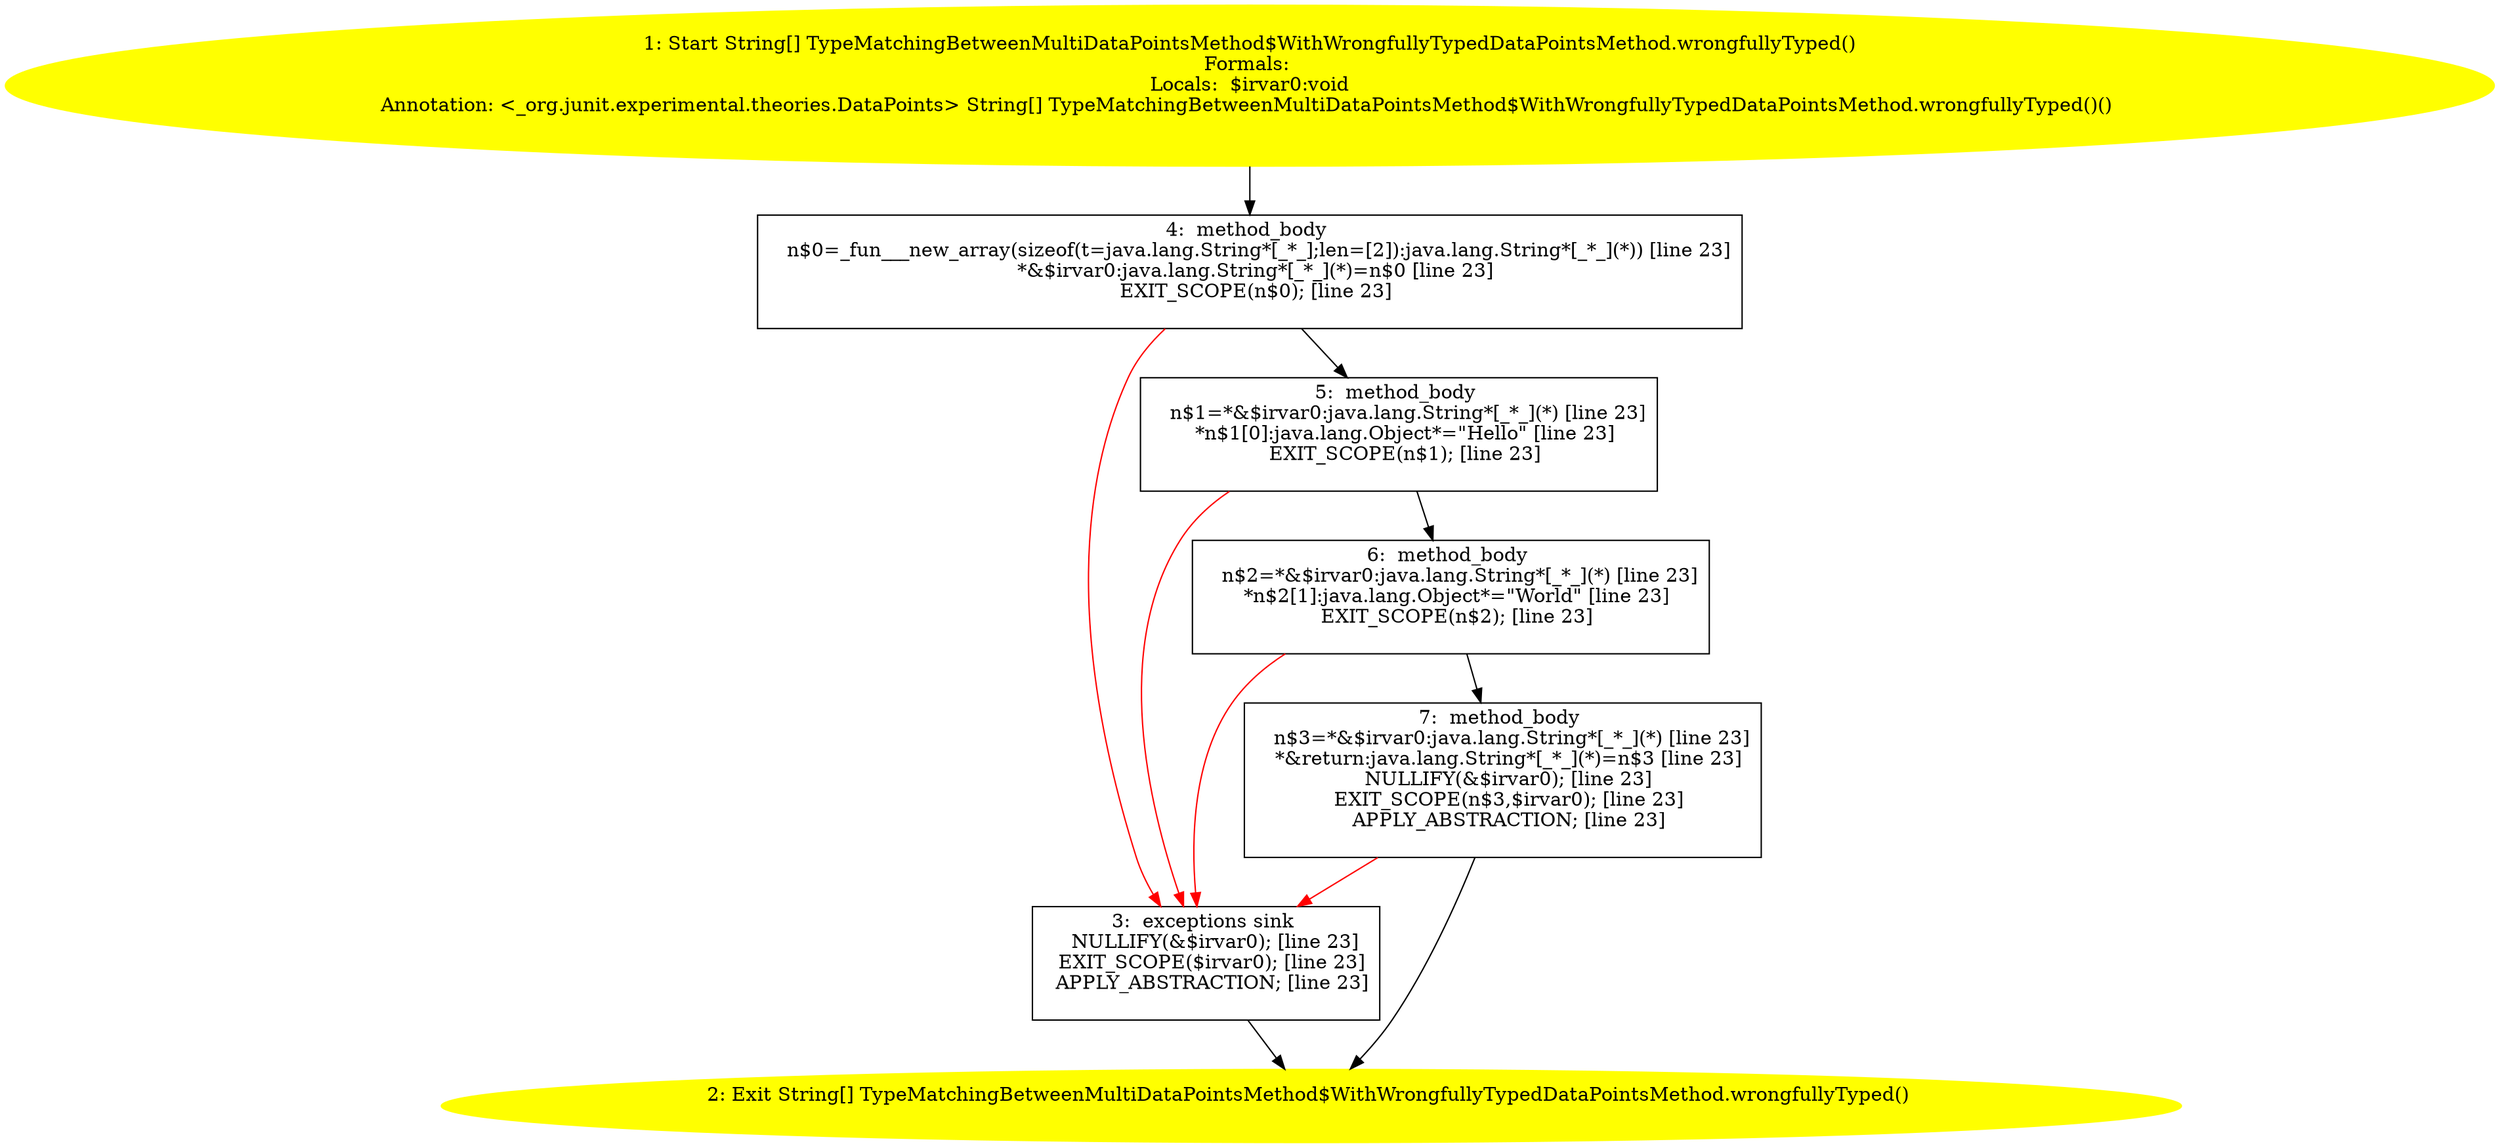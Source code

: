 /* @generated */
digraph cfg {
"org.junit.tests.experimental.theories.runner.TypeMatchingBetweenMultiDataPointsMethod$WithWrongfully.a6b38e536abf83914ffdcd99ce118165_1" [label="1: Start String[] TypeMatchingBetweenMultiDataPointsMethod$WithWrongfullyTypedDataPointsMethod.wrongfullyTyped()\nFormals: \nLocals:  $irvar0:void\nAnnotation: <_org.junit.experimental.theories.DataPoints> String[] TypeMatchingBetweenMultiDataPointsMethod$WithWrongfullyTypedDataPointsMethod.wrongfullyTyped()() \n  " color=yellow style=filled]
	

	 "org.junit.tests.experimental.theories.runner.TypeMatchingBetweenMultiDataPointsMethod$WithWrongfully.a6b38e536abf83914ffdcd99ce118165_1" -> "org.junit.tests.experimental.theories.runner.TypeMatchingBetweenMultiDataPointsMethod$WithWrongfully.a6b38e536abf83914ffdcd99ce118165_4" ;
"org.junit.tests.experimental.theories.runner.TypeMatchingBetweenMultiDataPointsMethod$WithWrongfully.a6b38e536abf83914ffdcd99ce118165_2" [label="2: Exit String[] TypeMatchingBetweenMultiDataPointsMethod$WithWrongfullyTypedDataPointsMethod.wrongfullyTyped() \n  " color=yellow style=filled]
	

"org.junit.tests.experimental.theories.runner.TypeMatchingBetweenMultiDataPointsMethod$WithWrongfully.a6b38e536abf83914ffdcd99ce118165_3" [label="3:  exceptions sink \n   NULLIFY(&$irvar0); [line 23]\n  EXIT_SCOPE($irvar0); [line 23]\n  APPLY_ABSTRACTION; [line 23]\n " shape="box"]
	

	 "org.junit.tests.experimental.theories.runner.TypeMatchingBetweenMultiDataPointsMethod$WithWrongfully.a6b38e536abf83914ffdcd99ce118165_3" -> "org.junit.tests.experimental.theories.runner.TypeMatchingBetweenMultiDataPointsMethod$WithWrongfully.a6b38e536abf83914ffdcd99ce118165_2" ;
"org.junit.tests.experimental.theories.runner.TypeMatchingBetweenMultiDataPointsMethod$WithWrongfully.a6b38e536abf83914ffdcd99ce118165_4" [label="4:  method_body \n   n$0=_fun___new_array(sizeof(t=java.lang.String*[_*_];len=[2]):java.lang.String*[_*_](*)) [line 23]\n  *&$irvar0:java.lang.String*[_*_](*)=n$0 [line 23]\n  EXIT_SCOPE(n$0); [line 23]\n " shape="box"]
	

	 "org.junit.tests.experimental.theories.runner.TypeMatchingBetweenMultiDataPointsMethod$WithWrongfully.a6b38e536abf83914ffdcd99ce118165_4" -> "org.junit.tests.experimental.theories.runner.TypeMatchingBetweenMultiDataPointsMethod$WithWrongfully.a6b38e536abf83914ffdcd99ce118165_5" ;
	 "org.junit.tests.experimental.theories.runner.TypeMatchingBetweenMultiDataPointsMethod$WithWrongfully.a6b38e536abf83914ffdcd99ce118165_4" -> "org.junit.tests.experimental.theories.runner.TypeMatchingBetweenMultiDataPointsMethod$WithWrongfully.a6b38e536abf83914ffdcd99ce118165_3" [color="red" ];
"org.junit.tests.experimental.theories.runner.TypeMatchingBetweenMultiDataPointsMethod$WithWrongfully.a6b38e536abf83914ffdcd99ce118165_5" [label="5:  method_body \n   n$1=*&$irvar0:java.lang.String*[_*_](*) [line 23]\n  *n$1[0]:java.lang.Object*=\"Hello\" [line 23]\n  EXIT_SCOPE(n$1); [line 23]\n " shape="box"]
	

	 "org.junit.tests.experimental.theories.runner.TypeMatchingBetweenMultiDataPointsMethod$WithWrongfully.a6b38e536abf83914ffdcd99ce118165_5" -> "org.junit.tests.experimental.theories.runner.TypeMatchingBetweenMultiDataPointsMethod$WithWrongfully.a6b38e536abf83914ffdcd99ce118165_6" ;
	 "org.junit.tests.experimental.theories.runner.TypeMatchingBetweenMultiDataPointsMethod$WithWrongfully.a6b38e536abf83914ffdcd99ce118165_5" -> "org.junit.tests.experimental.theories.runner.TypeMatchingBetweenMultiDataPointsMethod$WithWrongfully.a6b38e536abf83914ffdcd99ce118165_3" [color="red" ];
"org.junit.tests.experimental.theories.runner.TypeMatchingBetweenMultiDataPointsMethod$WithWrongfully.a6b38e536abf83914ffdcd99ce118165_6" [label="6:  method_body \n   n$2=*&$irvar0:java.lang.String*[_*_](*) [line 23]\n  *n$2[1]:java.lang.Object*=\"World\" [line 23]\n  EXIT_SCOPE(n$2); [line 23]\n " shape="box"]
	

	 "org.junit.tests.experimental.theories.runner.TypeMatchingBetweenMultiDataPointsMethod$WithWrongfully.a6b38e536abf83914ffdcd99ce118165_6" -> "org.junit.tests.experimental.theories.runner.TypeMatchingBetweenMultiDataPointsMethod$WithWrongfully.a6b38e536abf83914ffdcd99ce118165_7" ;
	 "org.junit.tests.experimental.theories.runner.TypeMatchingBetweenMultiDataPointsMethod$WithWrongfully.a6b38e536abf83914ffdcd99ce118165_6" -> "org.junit.tests.experimental.theories.runner.TypeMatchingBetweenMultiDataPointsMethod$WithWrongfully.a6b38e536abf83914ffdcd99ce118165_3" [color="red" ];
"org.junit.tests.experimental.theories.runner.TypeMatchingBetweenMultiDataPointsMethod$WithWrongfully.a6b38e536abf83914ffdcd99ce118165_7" [label="7:  method_body \n   n$3=*&$irvar0:java.lang.String*[_*_](*) [line 23]\n  *&return:java.lang.String*[_*_](*)=n$3 [line 23]\n  NULLIFY(&$irvar0); [line 23]\n  EXIT_SCOPE(n$3,$irvar0); [line 23]\n  APPLY_ABSTRACTION; [line 23]\n " shape="box"]
	

	 "org.junit.tests.experimental.theories.runner.TypeMatchingBetweenMultiDataPointsMethod$WithWrongfully.a6b38e536abf83914ffdcd99ce118165_7" -> "org.junit.tests.experimental.theories.runner.TypeMatchingBetweenMultiDataPointsMethod$WithWrongfully.a6b38e536abf83914ffdcd99ce118165_2" ;
	 "org.junit.tests.experimental.theories.runner.TypeMatchingBetweenMultiDataPointsMethod$WithWrongfully.a6b38e536abf83914ffdcd99ce118165_7" -> "org.junit.tests.experimental.theories.runner.TypeMatchingBetweenMultiDataPointsMethod$WithWrongfully.a6b38e536abf83914ffdcd99ce118165_3" [color="red" ];
}

